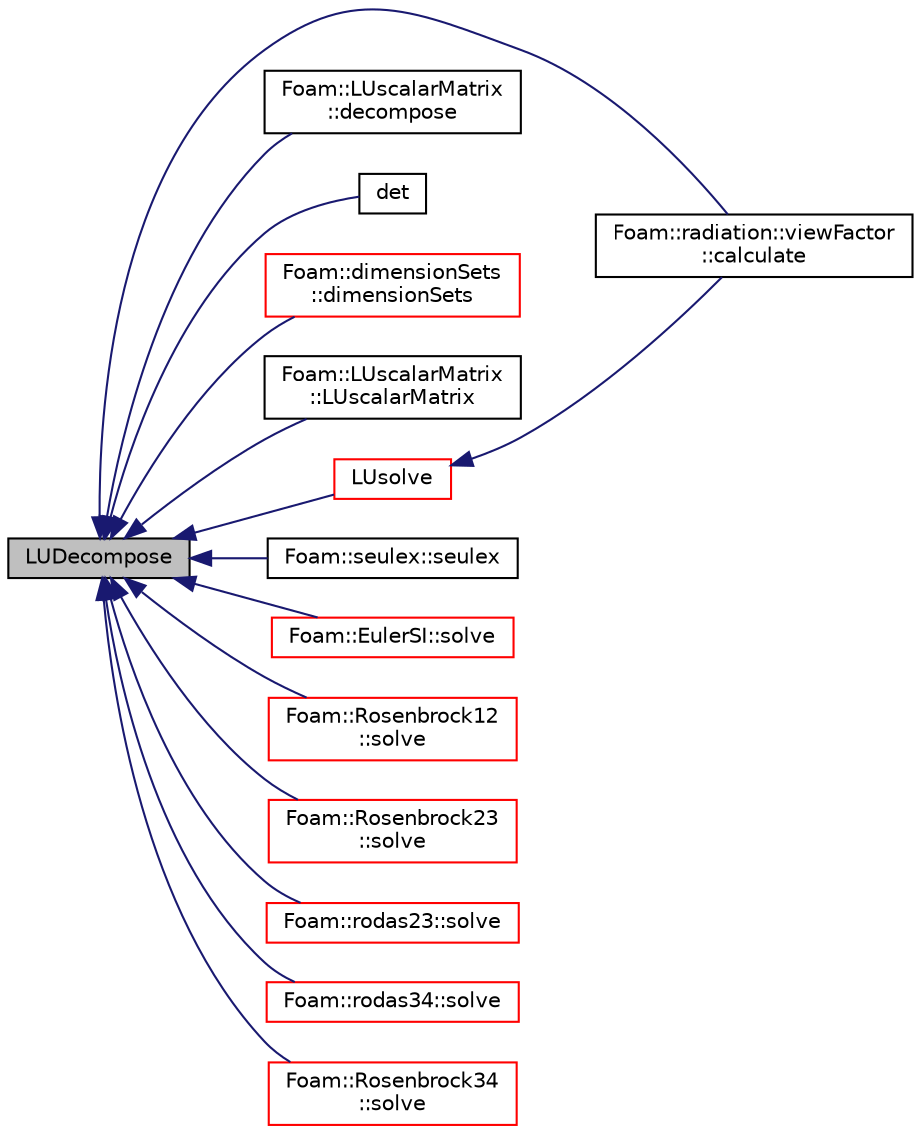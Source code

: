 digraph "LUDecompose"
{
  bgcolor="transparent";
  edge [fontname="Helvetica",fontsize="10",labelfontname="Helvetica",labelfontsize="10"];
  node [fontname="Helvetica",fontsize="10",shape=record];
  rankdir="LR";
  Node1 [label="LUDecompose",height=0.2,width=0.4,color="black", fillcolor="grey75", style="filled", fontcolor="black"];
  Node1 -> Node2 [dir="back",color="midnightblue",fontsize="10",style="solid",fontname="Helvetica"];
  Node2 [label="Foam::radiation::viewFactor\l::calculate",height=0.2,width=0.4,color="black",URL="$a02899.html#afe1d8348c24e6589bc7c0b3f689316a7",tooltip="Solve system of equation(s) "];
  Node1 -> Node3 [dir="back",color="midnightblue",fontsize="10",style="solid",fontname="Helvetica"];
  Node3 [label="Foam::LUscalarMatrix\l::decompose",height=0.2,width=0.4,color="black",URL="$a01417.html#a174642416f73cfea511d1ebc1a1d4395",tooltip="Perform the LU decomposition of the matrix M. "];
  Node1 -> Node4 [dir="back",color="midnightblue",fontsize="10",style="solid",fontname="Helvetica"];
  Node4 [label="det",height=0.2,width=0.4,color="black",URL="$a10974.html#ab21020bcc0de0658b4f8028812aa4edb",tooltip="Return the SymmetricSquareMatrix det. "];
  Node1 -> Node5 [dir="back",color="midnightblue",fontsize="10",style="solid",fontname="Helvetica"];
  Node5 [label="Foam::dimensionSets\l::dimensionSets",height=0.2,width=0.4,color="red",URL="$a00541.html#aaa671062334e15ed053ecb805ee762f7",tooltip="Construct from all units and set of units to use for inversion. "];
  Node1 -> Node6 [dir="back",color="midnightblue",fontsize="10",style="solid",fontname="Helvetica"];
  Node6 [label="Foam::LUscalarMatrix\l::LUscalarMatrix",height=0.2,width=0.4,color="black",URL="$a01417.html#ab701ba2880b406149a4091c2a5de66a6",tooltip="Construct from and perform LU decomposition of the matrix M. "];
  Node1 -> Node7 [dir="back",color="midnightblue",fontsize="10",style="solid",fontname="Helvetica"];
  Node7 [label="LUsolve",height=0.2,width=0.4,color="red",URL="$a10974.html#ad36ff051a76f2291e79751842332871c",tooltip="Solve the matrix using LU decomposition with pivoting. "];
  Node7 -> Node2 [dir="back",color="midnightblue",fontsize="10",style="solid",fontname="Helvetica"];
  Node1 -> Node8 [dir="back",color="midnightblue",fontsize="10",style="solid",fontname="Helvetica"];
  Node8 [label="Foam::seulex::seulex",height=0.2,width=0.4,color="black",URL="$a02347.html#a506512f869bd359e1fad319ea9f42b81",tooltip="Construct from ODE. "];
  Node1 -> Node9 [dir="back",color="midnightblue",fontsize="10",style="solid",fontname="Helvetica"];
  Node9 [label="Foam::EulerSI::solve",height=0.2,width=0.4,color="red",URL="$a00693.html#addb49744b13dfd8476bbb75b6209bfb3",tooltip="Solve a single step dx and return the error. "];
  Node1 -> Node10 [dir="back",color="midnightblue",fontsize="10",style="solid",fontname="Helvetica"];
  Node10 [label="Foam::Rosenbrock12\l::solve",height=0.2,width=0.4,color="red",URL="$a02265.html#addb49744b13dfd8476bbb75b6209bfb3",tooltip="Solve a single step dx and return the error. "];
  Node1 -> Node11 [dir="back",color="midnightblue",fontsize="10",style="solid",fontname="Helvetica"];
  Node11 [label="Foam::Rosenbrock23\l::solve",height=0.2,width=0.4,color="red",URL="$a02266.html#addb49744b13dfd8476bbb75b6209bfb3",tooltip="Solve a single step dx and return the error. "];
  Node1 -> Node12 [dir="back",color="midnightblue",fontsize="10",style="solid",fontname="Helvetica"];
  Node12 [label="Foam::rodas23::solve",height=0.2,width=0.4,color="red",URL="$a02263.html#addb49744b13dfd8476bbb75b6209bfb3",tooltip="Solve a single step dx and return the error. "];
  Node1 -> Node13 [dir="back",color="midnightblue",fontsize="10",style="solid",fontname="Helvetica"];
  Node13 [label="Foam::rodas34::solve",height=0.2,width=0.4,color="red",URL="$a02264.html#addb49744b13dfd8476bbb75b6209bfb3",tooltip="Solve a single step dx and return the error. "];
  Node1 -> Node14 [dir="back",color="midnightblue",fontsize="10",style="solid",fontname="Helvetica"];
  Node14 [label="Foam::Rosenbrock34\l::solve",height=0.2,width=0.4,color="red",URL="$a02267.html#addb49744b13dfd8476bbb75b6209bfb3",tooltip="Solve a single step dx and return the error. "];
}

